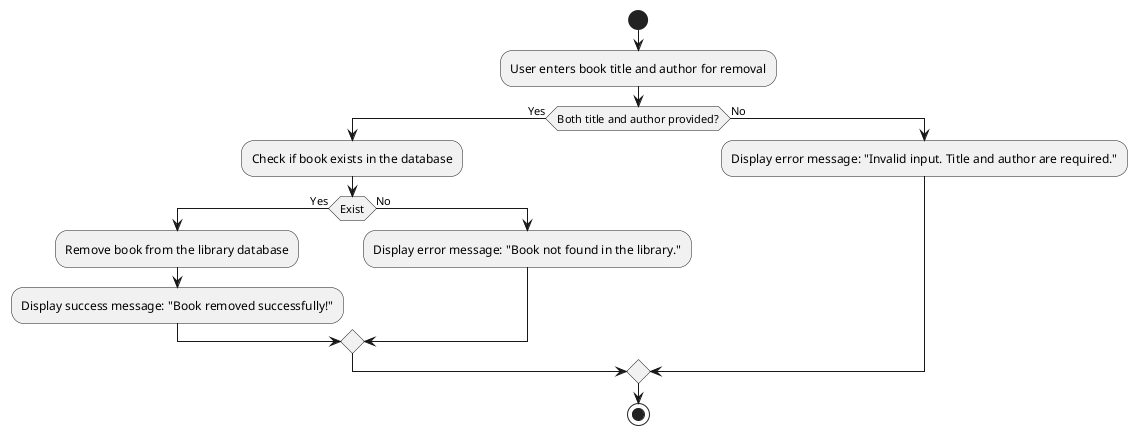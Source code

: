 @startuml
start
:User enters book title and author for removal;
if (Both title and author provided?) then (Yes)
  :Check if book exists in the database;
  if (Exist) then (Yes)
    :Remove book from the library database;
    :Display success message: "Book removed successfully!";
  else (No)
    :Display error message: "Book not found in the library.";
  endif
else (No)
  :Display error message: "Invalid input. Title and author are required.";
endif
stop
@enduml